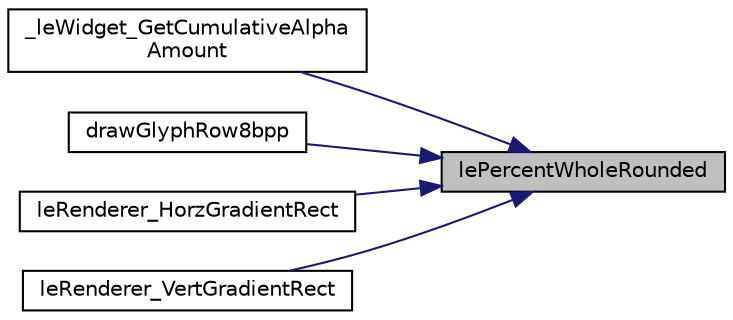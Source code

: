digraph "lePercentWholeRounded"
{
 // LATEX_PDF_SIZE
  edge [fontname="Helvetica",fontsize="10",labelfontname="Helvetica",labelfontsize="10"];
  node [fontname="Helvetica",fontsize="10",shape=record];
  rankdir="RL";
  Node1 [label="lePercentWholeRounded",height=0.2,width=0.4,color="black", fillcolor="grey75", style="filled", fontcolor="black",tooltip=" "];
  Node1 -> Node2 [dir="back",color="midnightblue",fontsize="10",style="solid",fontname="Helvetica"];
  Node2 [label="_leWidget_GetCumulativeAlpha\lAmount",height=0.2,width=0.4,color="black", fillcolor="white", style="filled",URL="$legato__widget_8h.html#a14e2fee2aaa8fe8c349edf78762caec4",tooltip=" "];
  Node1 -> Node3 [dir="back",color="midnightblue",fontsize="10",style="solid",fontname="Helvetica"];
  Node3 [label="drawGlyphRow8bpp",height=0.2,width=0.4,color="black", fillcolor="white", style="filled",URL="$legato__font_8c.html#a8672cb3fdb78728adc20fd5892d417fe",tooltip=" "];
  Node1 -> Node4 [dir="back",color="midnightblue",fontsize="10",style="solid",fontname="Helvetica"];
  Node4 [label="leRenderer_HorzGradientRect",height=0.2,width=0.4,color="black", fillcolor="white", style="filled",URL="$legato__renderer_8h.html#a19d5030782cbff6dfc8f66ffab086a97",tooltip=" "];
  Node1 -> Node5 [dir="back",color="midnightblue",fontsize="10",style="solid",fontname="Helvetica"];
  Node5 [label="leRenderer_VertGradientRect",height=0.2,width=0.4,color="black", fillcolor="white", style="filled",URL="$legato__renderer_8h.html#a2d7f9f6e7e68dfc9a9f8fad5604a761c",tooltip=" "];
}
